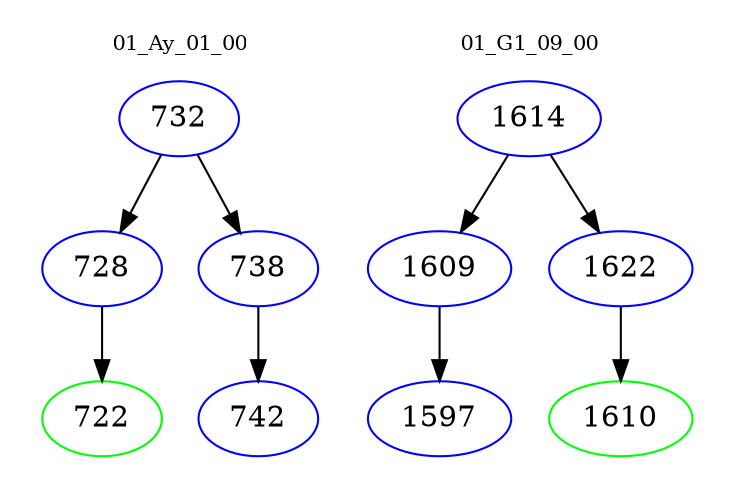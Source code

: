 digraph{
subgraph cluster_0 {
color = white
label = "01_Ay_01_00";
fontsize=10;
T0_732 [label="732", color="blue"]
T0_732 -> T0_728 [color="black"]
T0_728 [label="728", color="blue"]
T0_728 -> T0_722 [color="black"]
T0_722 [label="722", color="green"]
T0_732 -> T0_738 [color="black"]
T0_738 [label="738", color="blue"]
T0_738 -> T0_742 [color="black"]
T0_742 [label="742", color="blue"]
}
subgraph cluster_1 {
color = white
label = "01_G1_09_00";
fontsize=10;
T1_1614 [label="1614", color="blue"]
T1_1614 -> T1_1609 [color="black"]
T1_1609 [label="1609", color="blue"]
T1_1609 -> T1_1597 [color="black"]
T1_1597 [label="1597", color="blue"]
T1_1614 -> T1_1622 [color="black"]
T1_1622 [label="1622", color="blue"]
T1_1622 -> T1_1610 [color="black"]
T1_1610 [label="1610", color="green"]
}
}
